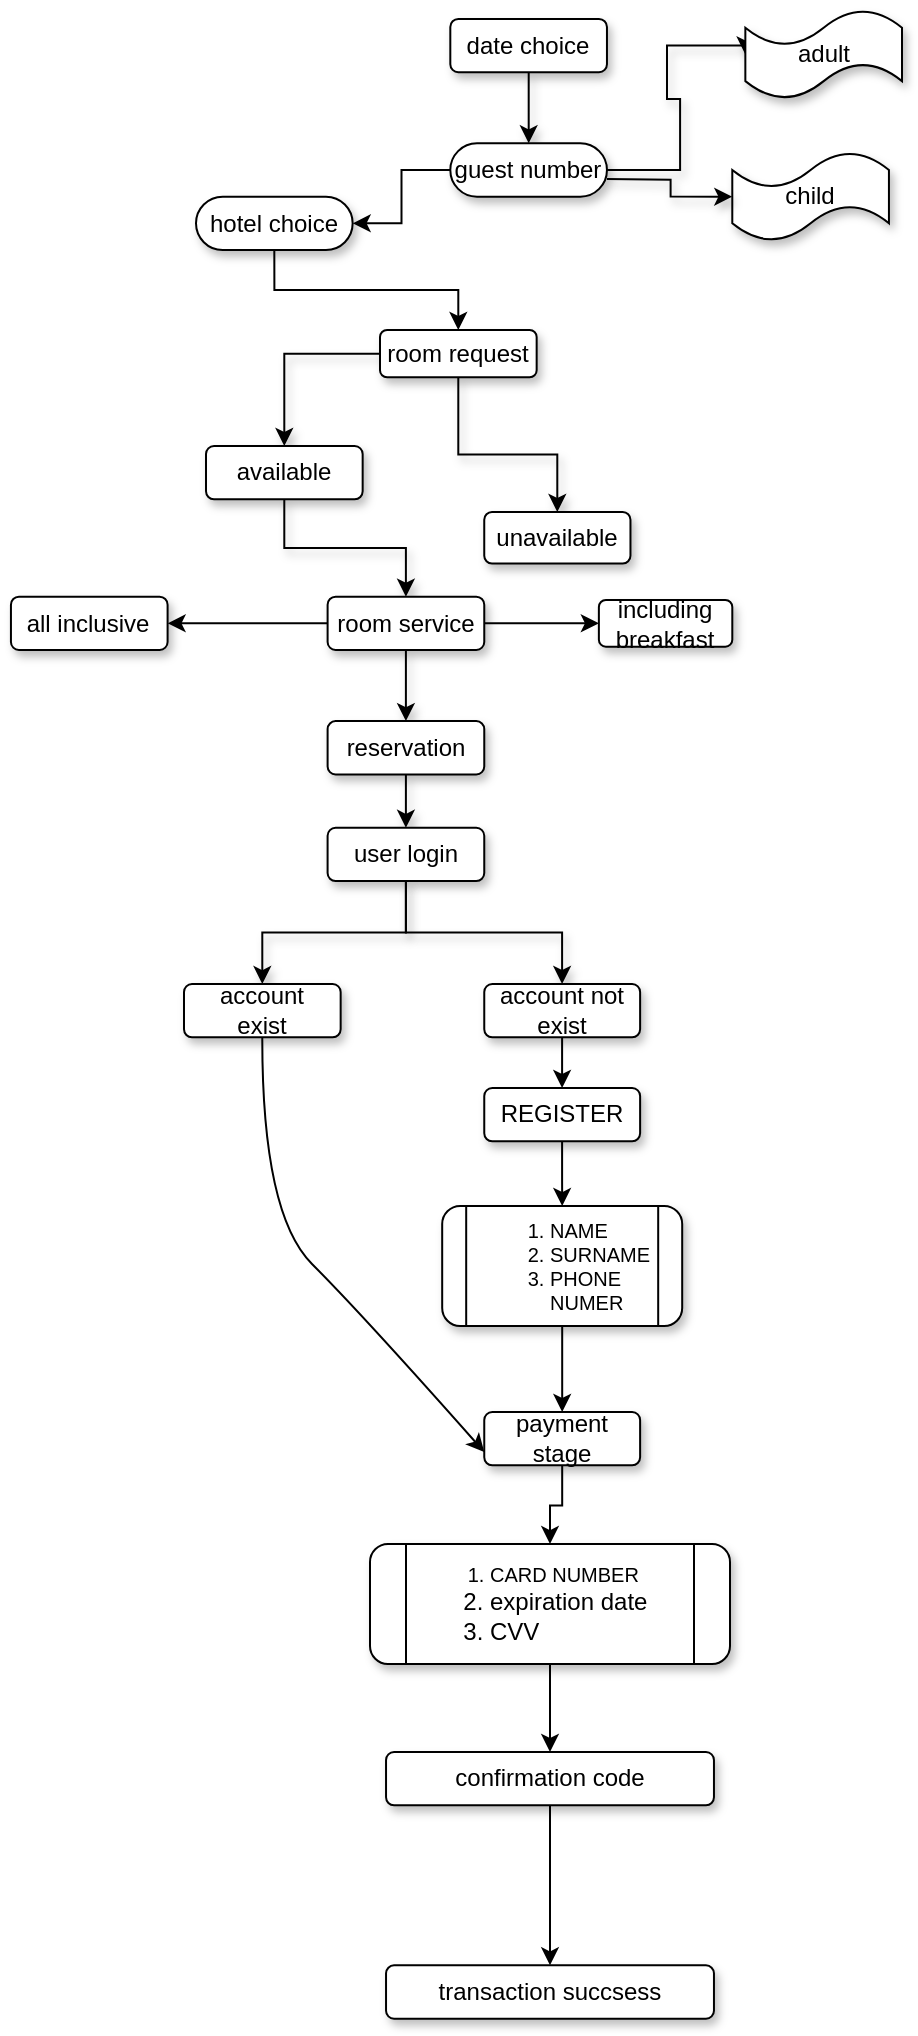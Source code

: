 <mxfile version="24.7.0" type="github" pages="4">
  <diagram name="onat" id="M1TizbwHI1AqUx8Kg7ru">
    <mxGraphModel dx="1050" dy="557" grid="0" gridSize="7" guides="1" tooltips="1" connect="1" arrows="1" fold="1" page="1" pageScale="1" pageWidth="827" pageHeight="1169" math="0" shadow="0">
      <root>
        <mxCell id="0" />
        <mxCell id="1" parent="0" />
        <mxCell id="zEhlUHkvAs-JVf47DlTr-3" value="" style="edgeStyle=orthogonalEdgeStyle;rounded=0;orthogonalLoop=1;jettySize=auto;html=1;shadow=1;fontSize=12;" parent="1" source="zEhlUHkvAs-JVf47DlTr-1" target="zEhlUHkvAs-JVf47DlTr-2" edge="1">
          <mxGeometry relative="1" as="geometry" />
        </mxCell>
        <mxCell id="zEhlUHkvAs-JVf47DlTr-1" value="date choice" style="rounded=1;whiteSpace=wrap;html=1;shadow=1;fontSize=12;" parent="1" vertex="1">
          <mxGeometry x="285.156" y="23.444" width="78.327" height="26.667" as="geometry" />
        </mxCell>
        <mxCell id="zEhlUHkvAs-JVf47DlTr-7" value="" style="edgeStyle=orthogonalEdgeStyle;rounded=0;orthogonalLoop=1;jettySize=auto;html=1;entryX=0;entryY=0.5;entryDx=0;entryDy=0;entryPerimeter=0;shadow=1;fontSize=12;" parent="1" source="zEhlUHkvAs-JVf47DlTr-2" target="zEhlUHkvAs-JVf47DlTr-6" edge="1">
          <mxGeometry relative="1" as="geometry">
            <mxPoint x="393.509" y="45.667" as="targetPoint" />
            <Array as="points">
              <mxPoint x="400.036" y="99" />
              <mxPoint x="400.036" y="63.444" />
              <mxPoint x="393.509" y="63.444" />
              <mxPoint x="393.509" y="36.778" />
            </Array>
          </mxGeometry>
        </mxCell>
        <mxCell id="cW_or6DVtP8-gy2E-2NM-5" value="" style="edgeStyle=orthogonalEdgeStyle;rounded=0;orthogonalLoop=1;jettySize=auto;html=1;" edge="1" parent="1" source="zEhlUHkvAs-JVf47DlTr-2" target="cW_or6DVtP8-gy2E-2NM-4">
          <mxGeometry relative="1" as="geometry" />
        </mxCell>
        <mxCell id="zEhlUHkvAs-JVf47DlTr-2" value="guest number" style="whiteSpace=wrap;html=1;rounded=1;shadow=1;fontSize=12;arcSize=50;" parent="1" vertex="1">
          <mxGeometry x="285.156" y="85.667" width="78.327" height="26.667" as="geometry" />
        </mxCell>
        <mxCell id="zEhlUHkvAs-JVf47DlTr-6" value="adult" style="shape=tape;whiteSpace=wrap;html=1;rounded=1;shadow=1;" parent="1" vertex="1">
          <mxGeometry x="432.673" y="19" width="78.327" height="44.444" as="geometry" />
        </mxCell>
        <mxCell id="zEhlUHkvAs-JVf47DlTr-8" value="child" style="shape=tape;whiteSpace=wrap;html=1;rounded=1;shadow=1;fontSize=12;" parent="1" vertex="1">
          <mxGeometry x="426.145" y="90.111" width="78.327" height="44.444" as="geometry" />
        </mxCell>
        <mxCell id="zEhlUHkvAs-JVf47DlTr-9" value="" style="edgeStyle=orthogonalEdgeStyle;rounded=0;orthogonalLoop=1;jettySize=auto;html=1;entryX=0;entryY=0.5;entryDx=0;entryDy=0;entryPerimeter=0;shadow=1;fontSize=12;" parent="1" target="zEhlUHkvAs-JVf47DlTr-8" edge="1">
          <mxGeometry relative="1" as="geometry">
            <mxPoint x="363.484" y="103.444" as="sourcePoint" />
            <mxPoint x="413.091" y="116.778" as="targetPoint" />
          </mxGeometry>
        </mxCell>
        <mxCell id="zEhlUHkvAs-JVf47DlTr-23" value="" style="edgeStyle=orthogonalEdgeStyle;rounded=0;orthogonalLoop=1;jettySize=auto;html=1;shadow=1;fontSize=12;" parent="1" source="zEhlUHkvAs-JVf47DlTr-20" target="zEhlUHkvAs-JVf47DlTr-22" edge="1">
          <mxGeometry relative="1" as="geometry" />
        </mxCell>
        <mxCell id="zEhlUHkvAs-JVf47DlTr-27" value="" style="edgeStyle=orthogonalEdgeStyle;rounded=0;orthogonalLoop=1;jettySize=auto;html=1;shadow=1;fontSize=12;" parent="1" source="zEhlUHkvAs-JVf47DlTr-22" target="zEhlUHkvAs-JVf47DlTr-26" edge="1">
          <mxGeometry relative="1" as="geometry" />
        </mxCell>
        <mxCell id="zEhlUHkvAs-JVf47DlTr-29" value="" style="edgeStyle=orthogonalEdgeStyle;rounded=0;orthogonalLoop=1;jettySize=auto;html=1;shadow=1;fontSize=12;" parent="1" source="zEhlUHkvAs-JVf47DlTr-22" target="zEhlUHkvAs-JVf47DlTr-28" edge="1">
          <mxGeometry relative="1" as="geometry" />
        </mxCell>
        <mxCell id="zEhlUHkvAs-JVf47DlTr-22" value="user login" style="whiteSpace=wrap;html=1;rounded=1;shadow=1;fontSize=12;" parent="1" vertex="1">
          <mxGeometry x="223.8" y="427.889" width="78.327" height="26.667" as="geometry" />
        </mxCell>
        <mxCell id="zEhlUHkvAs-JVf47DlTr-26" value="account&lt;div&gt;exist&lt;/div&gt;" style="whiteSpace=wrap;html=1;rounded=1;shadow=1;" parent="1" vertex="1">
          <mxGeometry x="152" y="506.003" width="78.327" height="26.667" as="geometry" />
        </mxCell>
        <mxCell id="zEhlUHkvAs-JVf47DlTr-37" value="" style="edgeStyle=orthogonalEdgeStyle;rounded=0;orthogonalLoop=1;jettySize=auto;html=1;" parent="1" source="zEhlUHkvAs-JVf47DlTr-28" target="zEhlUHkvAs-JVf47DlTr-36" edge="1">
          <mxGeometry relative="1" as="geometry" />
        </mxCell>
        <mxCell id="zEhlUHkvAs-JVf47DlTr-28" value="account not exist" style="whiteSpace=wrap;html=1;rounded=1;shadow=1;" parent="1" vertex="1">
          <mxGeometry x="302.13" y="506" width="77.93" height="26.67" as="geometry" />
        </mxCell>
        <mxCell id="zEhlUHkvAs-JVf47DlTr-39" value="" style="edgeStyle=orthogonalEdgeStyle;rounded=0;orthogonalLoop=1;jettySize=auto;html=1;" parent="1" source="zEhlUHkvAs-JVf47DlTr-36" target="zEhlUHkvAs-JVf47DlTr-38" edge="1">
          <mxGeometry relative="1" as="geometry" />
        </mxCell>
        <mxCell id="zEhlUHkvAs-JVf47DlTr-36" value="REGISTER" style="whiteSpace=wrap;html=1;rounded=1;shadow=1;" parent="1" vertex="1">
          <mxGeometry x="302.13" y="558" width="77.93" height="26.67" as="geometry" />
        </mxCell>
        <mxCell id="zEhlUHkvAs-JVf47DlTr-45" style="edgeStyle=orthogonalEdgeStyle;rounded=0;orthogonalLoop=1;jettySize=auto;html=1;exitX=0.5;exitY=1;exitDx=0;exitDy=0;entryX=0.5;entryY=0;entryDx=0;entryDy=0;" parent="1" source="zEhlUHkvAs-JVf47DlTr-38" target="zEhlUHkvAs-JVf47DlTr-44" edge="1">
          <mxGeometry relative="1" as="geometry" />
        </mxCell>
        <mxCell id="zEhlUHkvAs-JVf47DlTr-38" value="&lt;ol style=&quot;font-size: 10px;&quot;&gt;&lt;li&gt;NAME&amp;nbsp;&lt;/li&gt;&lt;li&gt;SURNAME&lt;/li&gt;&lt;li&gt;PHONE NUMER&lt;/li&gt;&lt;/ol&gt;" style="shape=process;whiteSpace=wrap;html=1;backgroundOutline=1;rounded=1;shadow=1;align=left;" parent="1" vertex="1">
          <mxGeometry x="281.095" y="617.005" width="120" height="60" as="geometry" />
        </mxCell>
        <mxCell id="zEhlUHkvAs-JVf47DlTr-50" style="edgeStyle=orthogonalEdgeStyle;rounded=0;orthogonalLoop=1;jettySize=auto;html=1;exitX=0.5;exitY=1;exitDx=0;exitDy=0;" parent="1" source="zEhlUHkvAs-JVf47DlTr-44" target="zEhlUHkvAs-JVf47DlTr-49" edge="1">
          <mxGeometry relative="1" as="geometry" />
        </mxCell>
        <mxCell id="zEhlUHkvAs-JVf47DlTr-44" value="payment stage" style="whiteSpace=wrap;html=1;rounded=1;shadow=1;" parent="1" vertex="1">
          <mxGeometry x="302.13" y="720" width="77.93" height="26.67" as="geometry" />
        </mxCell>
        <mxCell id="zEhlUHkvAs-JVf47DlTr-48" value="" style="curved=1;endArrow=classic;html=1;rounded=0;entryX=0;entryY=0.75;entryDx=0;entryDy=0;" parent="1" source="zEhlUHkvAs-JVf47DlTr-26" target="zEhlUHkvAs-JVf47DlTr-44" edge="1">
          <mxGeometry width="50" height="50" relative="1" as="geometry">
            <mxPoint x="241" y="621" as="sourcePoint" />
            <mxPoint x="191" y="671" as="targetPoint" />
            <Array as="points">
              <mxPoint x="191" y="621" />
              <mxPoint x="241" y="671" />
            </Array>
          </mxGeometry>
        </mxCell>
        <mxCell id="zEhlUHkvAs-JVf47DlTr-13" value="" style="edgeStyle=orthogonalEdgeStyle;rounded=0;orthogonalLoop=1;jettySize=auto;html=1;shadow=1;fontSize=12;" parent="1" source="zEhlUHkvAs-JVf47DlTr-10" target="zEhlUHkvAs-JVf47DlTr-12" edge="1">
          <mxGeometry relative="1" as="geometry" />
        </mxCell>
        <mxCell id="zEhlUHkvAs-JVf47DlTr-10" value="room request" style="whiteSpace=wrap;html=1;rounded=1;shadow=1;fontSize=12;direction=west;" parent="1" vertex="1">
          <mxGeometry x="250" y="179" width="78.33" height="23.67" as="geometry" />
        </mxCell>
        <mxCell id="zEhlUHkvAs-JVf47DlTr-19" value="" style="edgeStyle=orthogonalEdgeStyle;rounded=0;orthogonalLoop=1;jettySize=auto;html=1;shadow=1;fontSize=12;" parent="1" source="zEhlUHkvAs-JVf47DlTr-12" target="zEhlUHkvAs-JVf47DlTr-18" edge="1">
          <mxGeometry relative="1" as="geometry" />
        </mxCell>
        <mxCell id="zEhlUHkvAs-JVf47DlTr-12" value="available" style="whiteSpace=wrap;html=1;rounded=1;shadow=1;fontSize=12;direction=west;" parent="1" vertex="1">
          <mxGeometry x="163.0" y="237" width="78.327" height="26.667" as="geometry" />
        </mxCell>
        <mxCell id="zEhlUHkvAs-JVf47DlTr-16" value="" style="edgeStyle=orthogonalEdgeStyle;rounded=0;orthogonalLoop=1;jettySize=auto;html=1;shadow=1;fontSize=12;" parent="1" source="zEhlUHkvAs-JVf47DlTr-10" target="zEhlUHkvAs-JVf47DlTr-17" edge="1">
          <mxGeometry relative="1" as="geometry">
            <mxPoint x="337.375" y="232.332" as="sourcePoint" />
            <Array as="points">
              <mxPoint x="337.375" y="241.221" />
              <mxPoint x="386.982" y="241.221" />
            </Array>
          </mxGeometry>
        </mxCell>
        <mxCell id="zEhlUHkvAs-JVf47DlTr-17" value="unavailable" style="whiteSpace=wrap;html=1;rounded=1;shadow=1;fontSize=12;direction=west;" parent="1" vertex="1">
          <mxGeometry x="302.128" y="270" width="73.105" height="25.778" as="geometry" />
        </mxCell>
        <mxCell id="zEhlUHkvAs-JVf47DlTr-21" value="" style="edgeStyle=orthogonalEdgeStyle;rounded=0;orthogonalLoop=1;jettySize=auto;html=1;shadow=1;fontSize=12;" parent="1" source="zEhlUHkvAs-JVf47DlTr-18" target="zEhlUHkvAs-JVf47DlTr-20" edge="1">
          <mxGeometry relative="1" as="geometry" />
        </mxCell>
        <mxCell id="zEhlUHkvAs-JVf47DlTr-58" value="" style="edgeStyle=orthogonalEdgeStyle;rounded=0;orthogonalLoop=1;jettySize=auto;html=1;" parent="1" source="zEhlUHkvAs-JVf47DlTr-18" target="zEhlUHkvAs-JVf47DlTr-57" edge="1">
          <mxGeometry relative="1" as="geometry" />
        </mxCell>
        <mxCell id="zEhlUHkvAs-JVf47DlTr-60" value="" style="edgeStyle=orthogonalEdgeStyle;rounded=0;orthogonalLoop=1;jettySize=auto;html=1;" parent="1" source="zEhlUHkvAs-JVf47DlTr-18" target="zEhlUHkvAs-JVf47DlTr-59" edge="1">
          <mxGeometry relative="1" as="geometry" />
        </mxCell>
        <mxCell id="zEhlUHkvAs-JVf47DlTr-18" value="room service" style="whiteSpace=wrap;html=1;rounded=1;shadow=1;fontSize=12;direction=west;" parent="1" vertex="1">
          <mxGeometry x="223.8" y="312.332" width="78.327" height="26.667" as="geometry" />
        </mxCell>
        <mxCell id="zEhlUHkvAs-JVf47DlTr-20" value="reservation" style="whiteSpace=wrap;html=1;rounded=1;shadow=1;fontSize=12;direction=west;" parent="1" vertex="1">
          <mxGeometry x="223.8" y="374.554" width="78.327" height="26.667" as="geometry" />
        </mxCell>
        <mxCell id="zEhlUHkvAs-JVf47DlTr-54" style="edgeStyle=orthogonalEdgeStyle;rounded=0;orthogonalLoop=1;jettySize=auto;html=1;exitX=0.5;exitY=1;exitDx=0;exitDy=0;" parent="1" source="zEhlUHkvAs-JVf47DlTr-49" target="zEhlUHkvAs-JVf47DlTr-53" edge="1">
          <mxGeometry relative="1" as="geometry" />
        </mxCell>
        <mxCell id="zEhlUHkvAs-JVf47DlTr-49" value="&lt;ol style=&quot;&quot;&gt;&lt;li style=&quot;font-size: 10px;&quot;&gt;CARD NUMBER&lt;/li&gt;&lt;li style=&quot;&quot;&gt;&lt;font style=&quot;font-size: 12px;&quot;&gt;expiration date&lt;/font&gt;&lt;/li&gt;&lt;li style=&quot;&quot;&gt;&lt;font style=&quot;font-size: 12px;&quot;&gt;CVV&lt;/font&gt;&lt;/li&gt;&lt;/ol&gt;" style="shape=process;whiteSpace=wrap;html=1;backgroundOutline=1;rounded=1;shadow=1;align=left;" parent="1" vertex="1">
          <mxGeometry x="245" y="786.01" width="180" height="60" as="geometry" />
        </mxCell>
        <mxCell id="zEhlUHkvAs-JVf47DlTr-56" value="" style="edgeStyle=orthogonalEdgeStyle;rounded=0;orthogonalLoop=1;jettySize=auto;html=1;" parent="1" source="zEhlUHkvAs-JVf47DlTr-53" target="zEhlUHkvAs-JVf47DlTr-55" edge="1">
          <mxGeometry relative="1" as="geometry" />
        </mxCell>
        <mxCell id="zEhlUHkvAs-JVf47DlTr-53" value="confirmation code" style="whiteSpace=wrap;html=1;rounded=1;shadow=1;" parent="1" vertex="1">
          <mxGeometry x="253.02" y="890" width="163.96" height="26.67" as="geometry" />
        </mxCell>
        <mxCell id="zEhlUHkvAs-JVf47DlTr-55" value="transaction succsess" style="whiteSpace=wrap;html=1;rounded=1;shadow=1;" parent="1" vertex="1">
          <mxGeometry x="253.02" y="996.67" width="163.96" height="26.67" as="geometry" />
        </mxCell>
        <mxCell id="zEhlUHkvAs-JVf47DlTr-57" value="including breakfast" style="whiteSpace=wrap;html=1;rounded=1;shadow=1;" parent="1" vertex="1">
          <mxGeometry x="359.44" y="314" width="66.71" height="23.33" as="geometry" />
        </mxCell>
        <mxCell id="zEhlUHkvAs-JVf47DlTr-59" value="all inclusive" style="whiteSpace=wrap;html=1;rounded=1;shadow=1;fontSize=12;direction=west;" parent="1" vertex="1">
          <mxGeometry x="65.473" y="312.332" width="78.327" height="26.667" as="geometry" />
        </mxCell>
        <mxCell id="cW_or6DVtP8-gy2E-2NM-8" style="edgeStyle=orthogonalEdgeStyle;rounded=0;orthogonalLoop=1;jettySize=auto;html=1;exitX=0.5;exitY=1;exitDx=0;exitDy=0;" edge="1" parent="1" source="cW_or6DVtP8-gy2E-2NM-4" target="zEhlUHkvAs-JVf47DlTr-10">
          <mxGeometry relative="1" as="geometry" />
        </mxCell>
        <mxCell id="cW_or6DVtP8-gy2E-2NM-4" value="hotel choice" style="whiteSpace=wrap;html=1;rounded=1;shadow=1;fontSize=12;arcSize=50;" vertex="1" parent="1">
          <mxGeometry x="157.999" y="112.337" width="78.327" height="26.667" as="geometry" />
        </mxCell>
      </root>
    </mxGraphModel>
  </diagram>
  <diagram id="PZq5CMHu0KsnGuBYeXbq" name="Tables">
    <mxGraphModel dx="1434" dy="772" grid="1" gridSize="10" guides="1" tooltips="1" connect="1" arrows="1" fold="1" page="1" pageScale="1" pageWidth="827" pageHeight="1169" math="0" shadow="0">
      <root>
        <mxCell id="0" />
        <mxCell id="1" parent="0" />
        <mxCell id="7o3mjtuUFQ3g64Hq9pl3-1" value="" style="rounded=0;whiteSpace=wrap;html=1;" parent="1" vertex="1">
          <mxGeometry width="350" height="380" as="geometry" />
        </mxCell>
        <mxCell id="7o3mjtuUFQ3g64Hq9pl3-2" value="Rooms(&lt;div&gt;RoomID INT PRIMARY KEY&amp;nbsp;&lt;/div&gt;&lt;div&gt;Type INT&amp;nbsp;&lt;/div&gt;&lt;div&gt;Price DECIMAL&amp;nbsp;&lt;/div&gt;&lt;div&gt;IsAvailable Bool&amp;nbsp;&lt;/div&gt;&lt;div&gt;HotelID INT FOREGIN KEY&amp;nbsp;&lt;/div&gt;&lt;div&gt;)&lt;/div&gt;" style="text;html=1;align=left;verticalAlign=middle;whiteSpace=wrap;rounded=0;" parent="1" vertex="1">
          <mxGeometry x="10" y="10" width="170" height="90" as="geometry" />
        </mxCell>
        <mxCell id="7o3mjtuUFQ3g64Hq9pl3-3" value="Customers (&lt;div&gt;CustomerID INT PRIMARY KEY&amp;nbsp;&lt;/div&gt;&lt;div&gt;FirstName VARCHAR40&lt;/div&gt;&lt;div&gt;LastName VARCHAR40&lt;/div&gt;&lt;div&gt;PhoneNumber VARCHAR10&lt;/div&gt;&lt;div&gt;Password VARCHAR20&lt;/div&gt;&lt;div&gt;)&lt;/div&gt;" style="text;html=1;align=left;verticalAlign=middle;whiteSpace=wrap;rounded=0;" parent="1" vertex="1">
          <mxGeometry x="10" y="110" width="350" height="100" as="geometry" />
        </mxCell>
        <mxCell id="7o3mjtuUFQ3g64Hq9pl3-4" value="Reservations(&lt;div&gt;ReservationID INT PRIMARY KEY&lt;/div&gt;&lt;div&gt;RoomID ınt FOREGIN KEY&amp;nbsp;&lt;/div&gt;&lt;div&gt;CustomerID INT FOREGIN KEY&amp;nbsp;&lt;/div&gt;&lt;div&gt;CheckInDate DATE&amp;nbsp;&lt;/div&gt;&lt;div&gt;CheckOutDate DATE&amp;nbsp;&lt;/div&gt;&lt;div&gt;&lt;span style=&quot;background-color: initial;&quot;&gt;TotalPrice DECIMAL&amp;nbsp;&lt;/span&gt;&lt;/div&gt;&lt;div&gt;&lt;span style=&quot;background-color: initial;&quot;&gt;)&lt;/span&gt;&lt;/div&gt;" style="text;html=1;align=left;verticalAlign=middle;whiteSpace=wrap;rounded=0;" parent="1" vertex="1">
          <mxGeometry x="10" y="220" width="350" height="90" as="geometry" />
        </mxCell>
        <mxCell id="7o3mjtuUFQ3g64Hq9pl3-6" value="Hotels(&lt;div&gt;HotelID INT PRIMARY KEY&lt;/div&gt;&lt;div&gt;HotelName VARCHAR50&lt;/div&gt;&lt;div&gt;City VARCHAR50&lt;/div&gt;&lt;div&gt;)&lt;/div&gt;" style="text;html=1;align=left;verticalAlign=middle;whiteSpace=wrap;rounded=0;" parent="1" vertex="1">
          <mxGeometry x="10" y="320" width="205" height="50" as="geometry" />
        </mxCell>
      </root>
    </mxGraphModel>
  </diagram>
  <diagram id="cuHOKjhq61f6KIlsGOor" name="error codes">
    <mxGraphModel dx="912" dy="593" grid="1" gridSize="10" guides="1" tooltips="1" connect="1" arrows="1" fold="1" page="1" pageScale="1" pageWidth="827" pageHeight="1169" math="0" shadow="0">
      <root>
        <mxCell id="0" />
        <mxCell id="1" parent="0" />
        <mxCell id="YUOgM8rhIOsyg5uEgMw3-2" value="ERROR CODE&lt;div&gt;&lt;br&gt;&lt;/div&gt;" style="shape=table;startSize=30;container=1;collapsible=1;childLayout=tableLayout;fixedRows=1;rowLines=0;fontStyle=1;align=center;resizeLast=1;html=1;whiteSpace=wrap;" parent="1" vertex="1">
          <mxGeometry x="10" y="20" width="410" height="360" as="geometry" />
        </mxCell>
        <mxCell id="YUOgM8rhIOsyg5uEgMw3-3" value="" style="shape=tableRow;horizontal=0;startSize=0;swimlaneHead=0;swimlaneBody=0;fillColor=none;collapsible=0;dropTarget=0;points=[[0,0.5],[1,0.5]];portConstraint=eastwest;top=0;left=0;right=0;bottom=0;html=1;" parent="YUOgM8rhIOsyg5uEgMw3-2" vertex="1">
          <mxGeometry y="30" width="410" height="60" as="geometry" />
        </mxCell>
        <mxCell id="YUOgM8rhIOsyg5uEgMw3-4" value="Çıkış Tarihi &amp;gt; Giriş Tarihi&amp;nbsp;" style="shape=partialRectangle;connectable=0;fillColor=none;top=0;left=0;bottom=0;right=0;fontStyle=1;overflow=hidden;html=1;whiteSpace=wrap;" parent="YUOgM8rhIOsyg5uEgMw3-3" vertex="1">
          <mxGeometry width="80" height="60" as="geometry">
            <mxRectangle width="80" height="60" as="alternateBounds" />
          </mxGeometry>
        </mxCell>
        <mxCell id="YUOgM8rhIOsyg5uEgMw3-5" value="001" style="shape=partialRectangle;connectable=0;fillColor=none;top=0;left=0;bottom=0;right=0;align=left;spacingLeft=6;fontStyle=5;overflow=hidden;html=1;whiteSpace=wrap;" parent="YUOgM8rhIOsyg5uEgMw3-3" vertex="1">
          <mxGeometry x="80" width="330" height="60" as="geometry">
            <mxRectangle width="330" height="60" as="alternateBounds" />
          </mxGeometry>
        </mxCell>
        <mxCell id="YUOgM8rhIOsyg5uEgMw3-6" value="" style="shape=tableRow;horizontal=0;startSize=0;swimlaneHead=0;swimlaneBody=0;fillColor=none;collapsible=0;dropTarget=0;points=[[0,0.5],[1,0.5]];portConstraint=eastwest;top=0;left=0;right=0;bottom=1;html=1;" parent="YUOgM8rhIOsyg5uEgMw3-2" vertex="1">
          <mxGeometry y="90" width="410" height="20" as="geometry" />
        </mxCell>
        <mxCell id="YUOgM8rhIOsyg5uEgMw3-7" value="" style="shape=partialRectangle;connectable=0;fillColor=none;top=0;left=0;bottom=0;right=0;fontStyle=1;overflow=hidden;html=1;whiteSpace=wrap;" parent="YUOgM8rhIOsyg5uEgMw3-6" vertex="1">
          <mxGeometry width="80" height="20" as="geometry">
            <mxRectangle width="80" height="20" as="alternateBounds" />
          </mxGeometry>
        </mxCell>
        <mxCell id="YUOgM8rhIOsyg5uEgMw3-8" value="" style="shape=partialRectangle;connectable=0;fillColor=none;top=0;left=0;bottom=0;right=0;align=left;spacingLeft=6;fontStyle=5;overflow=hidden;html=1;whiteSpace=wrap;" parent="YUOgM8rhIOsyg5uEgMw3-6" vertex="1">
          <mxGeometry x="80" width="330" height="20" as="geometry">
            <mxRectangle width="330" height="20" as="alternateBounds" />
          </mxGeometry>
        </mxCell>
        <mxCell id="YUOgM8rhIOsyg5uEgMw3-9" value="" style="shape=tableRow;horizontal=0;startSize=0;swimlaneHead=0;swimlaneBody=0;fillColor=none;collapsible=0;dropTarget=0;points=[[0,0.5],[1,0.5]];portConstraint=eastwest;top=0;left=0;right=0;bottom=0;html=1;" parent="YUOgM8rhIOsyg5uEgMw3-2" vertex="1">
          <mxGeometry y="110" width="410" height="140" as="geometry" />
        </mxCell>
        <mxCell id="YUOgM8rhIOsyg5uEgMw3-10" value="Giriş Tarih =&amp;gt; Bugün Tarih&amp;nbsp;&lt;div&gt;&lt;br&gt;&lt;/div&gt;" style="shape=partialRectangle;connectable=0;fillColor=none;top=0;left=0;bottom=0;right=0;editable=1;overflow=hidden;html=1;whiteSpace=wrap;" parent="YUOgM8rhIOsyg5uEgMw3-9" vertex="1">
          <mxGeometry width="80" height="140" as="geometry">
            <mxRectangle width="80" height="140" as="alternateBounds" />
          </mxGeometry>
        </mxCell>
        <mxCell id="YUOgM8rhIOsyg5uEgMw3-11" value="002" style="shape=partialRectangle;connectable=0;fillColor=none;top=0;left=0;bottom=0;right=0;align=left;spacingLeft=6;overflow=hidden;html=1;whiteSpace=wrap;" parent="YUOgM8rhIOsyg5uEgMw3-9" vertex="1">
          <mxGeometry x="80" width="330" height="140" as="geometry">
            <mxRectangle width="330" height="140" as="alternateBounds" />
          </mxGeometry>
        </mxCell>
        <mxCell id="YUOgM8rhIOsyg5uEgMw3-12" value="" style="shape=tableRow;horizontal=0;startSize=0;swimlaneHead=0;swimlaneBody=0;fillColor=none;collapsible=0;dropTarget=0;points=[[0,0.5],[1,0.5]];portConstraint=eastwest;top=0;left=0;right=0;bottom=0;html=1;" parent="YUOgM8rhIOsyg5uEgMw3-2" vertex="1">
          <mxGeometry y="250" width="410" height="110" as="geometry" />
        </mxCell>
        <mxCell id="YUOgM8rhIOsyg5uEgMw3-13" value="Yetişkin Seçilmeden Çocuk Seçilemez&amp;nbsp;" style="shape=partialRectangle;connectable=0;fillColor=none;top=0;left=0;bottom=0;right=0;editable=1;overflow=hidden;html=1;whiteSpace=wrap;" parent="YUOgM8rhIOsyg5uEgMw3-12" vertex="1">
          <mxGeometry width="80" height="110" as="geometry">
            <mxRectangle width="80" height="110" as="alternateBounds" />
          </mxGeometry>
        </mxCell>
        <mxCell id="YUOgM8rhIOsyg5uEgMw3-14" value="003" style="shape=partialRectangle;connectable=0;fillColor=none;top=0;left=0;bottom=0;right=0;align=left;spacingLeft=6;overflow=hidden;html=1;whiteSpace=wrap;" parent="YUOgM8rhIOsyg5uEgMw3-12" vertex="1">
          <mxGeometry x="80" width="330" height="110" as="geometry">
            <mxRectangle width="330" height="110" as="alternateBounds" />
          </mxGeometry>
        </mxCell>
        <mxCell id="YUOgM8rhIOsyg5uEgMw3-16" value="" style="endArrow=none;html=1;rounded=0;exitX=-0.005;exitY=-0.014;exitDx=0;exitDy=0;exitPerimeter=0;entryX=1.002;entryY=-0.005;entryDx=0;entryDy=0;entryPerimeter=0;" parent="YUOgM8rhIOsyg5uEgMw3-2" source="YUOgM8rhIOsyg5uEgMw3-12" target="YUOgM8rhIOsyg5uEgMw3-12" edge="1">
          <mxGeometry relative="1" as="geometry">
            <mxPoint x="320" y="270" as="sourcePoint" />
            <mxPoint x="400" y="250" as="targetPoint" />
          </mxGeometry>
        </mxCell>
        <mxCell id="YUOgM8rhIOsyg5uEgMw3-17" value="1" style="resizable=0;html=1;whiteSpace=wrap;align=right;verticalAlign=bottom;" parent="YUOgM8rhIOsyg5uEgMw3-16" connectable="0" vertex="1">
          <mxGeometry x="1" relative="1" as="geometry" />
        </mxCell>
        <mxCell id="YUOgM8rhIOsyg5uEgMw3-35" style="edgeStyle=orthogonalEdgeStyle;rounded=0;orthogonalLoop=1;jettySize=auto;html=1;exitX=0.5;exitY=1;exitDx=0;exitDy=0;" parent="1" edge="1">
          <mxGeometry relative="1" as="geometry">
            <mxPoint x="675" y="310" as="sourcePoint" />
            <mxPoint x="675" y="310" as="targetPoint" />
          </mxGeometry>
        </mxCell>
        <mxCell id="YUOgM8rhIOsyg5uEgMw3-36" value="" style="shape=table;startSize=0;container=1;collapsible=1;childLayout=tableLayout;fixedRows=1;rowLines=0;fontStyle=1;align=center;resizeLast=1;html=1;whiteSpace=wrap;" parent="1" vertex="1">
          <mxGeometry x="10" y="380" width="410" height="280" as="geometry" />
        </mxCell>
        <mxCell id="YUOgM8rhIOsyg5uEgMw3-37" value="" style="shape=tableRow;horizontal=0;startSize=0;swimlaneHead=0;swimlaneBody=0;fillColor=none;collapsible=0;dropTarget=0;points=[[0,0.5],[1,0.5]];portConstraint=eastwest;top=0;left=0;right=0;bottom=0;html=1;" parent="YUOgM8rhIOsyg5uEgMw3-36" vertex="1">
          <mxGeometry width="410" height="80" as="geometry" />
        </mxCell>
        <mxCell id="YUOgM8rhIOsyg5uEgMw3-38" value="&lt;span style=&quot;font-weight: normal;&quot;&gt;Kullanıcı Bilgileri Hatalı&amp;nbsp;&lt;/span&gt;" style="shape=partialRectangle;connectable=0;fillColor=none;top=0;left=0;bottom=0;right=0;fontStyle=1;overflow=hidden;html=1;whiteSpace=wrap;" parent="YUOgM8rhIOsyg5uEgMw3-37" vertex="1">
          <mxGeometry width="80" height="80" as="geometry">
            <mxRectangle width="80" height="80" as="alternateBounds" />
          </mxGeometry>
        </mxCell>
        <mxCell id="YUOgM8rhIOsyg5uEgMw3-39" value="&lt;span style=&quot;font-weight: 400;&quot;&gt;004&lt;/span&gt;" style="shape=partialRectangle;connectable=0;fillColor=none;top=0;left=0;bottom=0;right=0;align=left;spacingLeft=6;fontStyle=5;overflow=hidden;html=1;whiteSpace=wrap;" parent="YUOgM8rhIOsyg5uEgMw3-37" vertex="1">
          <mxGeometry x="80" width="330" height="80" as="geometry">
            <mxRectangle width="330" height="80" as="alternateBounds" />
          </mxGeometry>
        </mxCell>
        <mxCell id="YUOgM8rhIOsyg5uEgMw3-40" value="" style="shape=tableRow;horizontal=0;startSize=0;swimlaneHead=0;swimlaneBody=0;fillColor=none;collapsible=0;dropTarget=0;points=[[0,0.5],[1,0.5]];portConstraint=eastwest;top=0;left=0;right=0;bottom=1;html=1;" parent="YUOgM8rhIOsyg5uEgMw3-36" vertex="1">
          <mxGeometry y="80" width="410" height="40" as="geometry" />
        </mxCell>
        <mxCell id="YUOgM8rhIOsyg5uEgMw3-41" value="" style="shape=partialRectangle;connectable=0;fillColor=none;top=0;left=0;bottom=0;right=0;fontStyle=1;overflow=hidden;html=1;whiteSpace=wrap;" parent="YUOgM8rhIOsyg5uEgMw3-40" vertex="1">
          <mxGeometry width="80" height="40" as="geometry">
            <mxRectangle width="80" height="40" as="alternateBounds" />
          </mxGeometry>
        </mxCell>
        <mxCell id="YUOgM8rhIOsyg5uEgMw3-42" value="" style="shape=partialRectangle;connectable=0;fillColor=none;top=0;left=0;bottom=0;right=0;align=left;spacingLeft=6;fontStyle=5;overflow=hidden;html=1;whiteSpace=wrap;" parent="YUOgM8rhIOsyg5uEgMw3-40" vertex="1">
          <mxGeometry x="80" width="330" height="40" as="geometry">
            <mxRectangle width="330" height="40" as="alternateBounds" />
          </mxGeometry>
        </mxCell>
        <mxCell id="YUOgM8rhIOsyg5uEgMw3-43" value="" style="shape=tableRow;horizontal=0;startSize=0;swimlaneHead=0;swimlaneBody=0;fillColor=none;collapsible=0;dropTarget=0;points=[[0,0.5],[1,0.5]];portConstraint=eastwest;top=0;left=0;right=0;bottom=0;html=1;" parent="YUOgM8rhIOsyg5uEgMw3-36" vertex="1">
          <mxGeometry y="120" width="410" height="80" as="geometry" />
        </mxCell>
        <mxCell id="YUOgM8rhIOsyg5uEgMw3-44" value="Telefon Numarası 10 hane" style="shape=partialRectangle;connectable=0;fillColor=none;top=0;left=0;bottom=0;right=0;editable=1;overflow=hidden;html=1;whiteSpace=wrap;" parent="YUOgM8rhIOsyg5uEgMw3-43" vertex="1">
          <mxGeometry width="80" height="80" as="geometry">
            <mxRectangle width="80" height="80" as="alternateBounds" />
          </mxGeometry>
        </mxCell>
        <mxCell id="YUOgM8rhIOsyg5uEgMw3-45" value="005" style="shape=partialRectangle;connectable=0;fillColor=none;top=0;left=0;bottom=0;right=0;align=left;spacingLeft=6;overflow=hidden;html=1;whiteSpace=wrap;" parent="YUOgM8rhIOsyg5uEgMw3-43" vertex="1">
          <mxGeometry x="80" width="330" height="80" as="geometry">
            <mxRectangle width="330" height="80" as="alternateBounds" />
          </mxGeometry>
        </mxCell>
        <mxCell id="YUOgM8rhIOsyg5uEgMw3-46" value="" style="shape=tableRow;horizontal=0;startSize=0;swimlaneHead=0;swimlaneBody=0;fillColor=none;collapsible=0;dropTarget=0;points=[[0,0.5],[1,0.5]];portConstraint=eastwest;top=0;left=0;right=0;bottom=0;html=1;" parent="YUOgM8rhIOsyg5uEgMw3-36" vertex="1">
          <mxGeometry y="200" width="410" height="80" as="geometry" />
        </mxCell>
        <mxCell id="YUOgM8rhIOsyg5uEgMw3-47" value="Kart Numarası 16 hane" style="shape=partialRectangle;connectable=0;fillColor=none;top=0;left=0;bottom=0;right=0;editable=1;overflow=hidden;html=1;whiteSpace=wrap;" parent="YUOgM8rhIOsyg5uEgMw3-46" vertex="1">
          <mxGeometry width="80" height="80" as="geometry">
            <mxRectangle width="80" height="80" as="alternateBounds" />
          </mxGeometry>
        </mxCell>
        <mxCell id="YUOgM8rhIOsyg5uEgMw3-48" value="006" style="shape=partialRectangle;connectable=0;fillColor=none;top=0;left=0;bottom=0;right=0;align=left;spacingLeft=6;overflow=hidden;html=1;whiteSpace=wrap;" parent="YUOgM8rhIOsyg5uEgMw3-46" vertex="1">
          <mxGeometry x="80" width="330" height="80" as="geometry">
            <mxRectangle width="330" height="80" as="alternateBounds" />
          </mxGeometry>
        </mxCell>
        <mxCell id="YUOgM8rhIOsyg5uEgMw3-51" value="" style="endArrow=none;html=1;rounded=0;exitX=0.995;exitY=0.069;exitDx=0;exitDy=0;exitPerimeter=0;" parent="1" source="YUOgM8rhIOsyg5uEgMw3-46" edge="1">
          <mxGeometry relative="1" as="geometry">
            <mxPoint x="280" y="585" as="sourcePoint" />
            <mxPoint x="10" y="585" as="targetPoint" />
          </mxGeometry>
        </mxCell>
        <mxCell id="YUOgM8rhIOsyg5uEgMw3-52" value="1" style="resizable=0;html=1;whiteSpace=wrap;align=right;verticalAlign=bottom;" parent="YUOgM8rhIOsyg5uEgMw3-51" connectable="0" vertex="1">
          <mxGeometry x="1" relative="1" as="geometry" />
        </mxCell>
        <mxCell id="YUOgM8rhIOsyg5uEgMw3-66" value="" style="shape=table;startSize=0;container=1;collapsible=1;childLayout=tableLayout;fixedRows=1;rowLines=0;fontStyle=1;align=center;resizeLast=1;html=1;whiteSpace=wrap;" parent="1" vertex="1">
          <mxGeometry x="10" y="650" width="410" height="220" as="geometry" />
        </mxCell>
        <mxCell id="YUOgM8rhIOsyg5uEgMw3-67" value="" style="shape=tableRow;horizontal=0;startSize=0;swimlaneHead=0;swimlaneBody=0;fillColor=none;collapsible=0;dropTarget=0;points=[[0,0.5],[1,0.5]];portConstraint=eastwest;top=0;left=0;right=0;bottom=0;html=1;" parent="YUOgM8rhIOsyg5uEgMw3-66" vertex="1">
          <mxGeometry width="410" height="60" as="geometry" />
        </mxCell>
        <mxCell id="YUOgM8rhIOsyg5uEgMw3-68" value="CVV 3 hane" style="shape=partialRectangle;connectable=0;fillColor=none;top=0;left=0;bottom=0;right=0;fontStyle=1;overflow=hidden;html=1;whiteSpace=wrap;" parent="YUOgM8rhIOsyg5uEgMw3-67" vertex="1">
          <mxGeometry width="80" height="60" as="geometry">
            <mxRectangle width="80" height="60" as="alternateBounds" />
          </mxGeometry>
        </mxCell>
        <mxCell id="YUOgM8rhIOsyg5uEgMw3-69" value="&lt;span style=&quot;font-weight: normal;&quot;&gt;007&lt;span style=&quot;white-space: pre;&quot;&gt;&#x9;&lt;/span&gt;&lt;/span&gt;" style="shape=partialRectangle;connectable=0;fillColor=none;top=0;left=0;bottom=0;right=0;align=left;spacingLeft=6;fontStyle=5;overflow=hidden;html=1;whiteSpace=wrap;" parent="YUOgM8rhIOsyg5uEgMw3-67" vertex="1">
          <mxGeometry x="80" width="330" height="60" as="geometry">
            <mxRectangle width="330" height="60" as="alternateBounds" />
          </mxGeometry>
        </mxCell>
        <mxCell id="YUOgM8rhIOsyg5uEgMw3-70" value="" style="shape=tableRow;horizontal=0;startSize=0;swimlaneHead=0;swimlaneBody=0;fillColor=none;collapsible=0;dropTarget=0;points=[[0,0.5],[1,0.5]];portConstraint=eastwest;top=0;left=0;right=0;bottom=1;html=1;" parent="YUOgM8rhIOsyg5uEgMw3-66" vertex="1">
          <mxGeometry y="60" width="410" height="30" as="geometry" />
        </mxCell>
        <mxCell id="YUOgM8rhIOsyg5uEgMw3-71" value="" style="shape=partialRectangle;connectable=0;fillColor=none;top=0;left=0;bottom=0;right=0;fontStyle=1;overflow=hidden;html=1;whiteSpace=wrap;" parent="YUOgM8rhIOsyg5uEgMw3-70" vertex="1">
          <mxGeometry width="80" height="30" as="geometry">
            <mxRectangle width="80" height="30" as="alternateBounds" />
          </mxGeometry>
        </mxCell>
        <mxCell id="YUOgM8rhIOsyg5uEgMw3-72" value="" style="shape=partialRectangle;connectable=0;fillColor=none;top=0;left=0;bottom=0;right=0;align=left;spacingLeft=6;fontStyle=5;overflow=hidden;html=1;whiteSpace=wrap;" parent="YUOgM8rhIOsyg5uEgMw3-70" vertex="1">
          <mxGeometry x="80" width="330" height="30" as="geometry">
            <mxRectangle width="330" height="30" as="alternateBounds" />
          </mxGeometry>
        </mxCell>
        <mxCell id="YUOgM8rhIOsyg5uEgMw3-73" value="" style="shape=tableRow;horizontal=0;startSize=0;swimlaneHead=0;swimlaneBody=0;fillColor=none;collapsible=0;dropTarget=0;points=[[0,0.5],[1,0.5]];portConstraint=eastwest;top=0;left=0;right=0;bottom=0;html=1;" parent="YUOgM8rhIOsyg5uEgMw3-66" vertex="1">
          <mxGeometry y="90" width="410" height="100" as="geometry" />
        </mxCell>
        <mxCell id="YUOgM8rhIOsyg5uEgMw3-74" value="Aynı telefon numarası ile birden fazla hesap oluşturulamaz" style="shape=partialRectangle;connectable=0;fillColor=none;top=0;left=0;bottom=0;right=0;editable=1;overflow=hidden;html=1;whiteSpace=wrap;" parent="YUOgM8rhIOsyg5uEgMw3-73" vertex="1">
          <mxGeometry width="80" height="100" as="geometry">
            <mxRectangle width="80" height="100" as="alternateBounds" />
          </mxGeometry>
        </mxCell>
        <mxCell id="YUOgM8rhIOsyg5uEgMw3-75" value="008" style="shape=partialRectangle;connectable=0;fillColor=none;top=0;left=0;bottom=0;right=0;align=left;spacingLeft=6;overflow=hidden;html=1;whiteSpace=wrap;" parent="YUOgM8rhIOsyg5uEgMw3-73" vertex="1">
          <mxGeometry x="80" width="330" height="100" as="geometry">
            <mxRectangle width="330" height="100" as="alternateBounds" />
          </mxGeometry>
        </mxCell>
        <mxCell id="YUOgM8rhIOsyg5uEgMw3-76" value="" style="shape=tableRow;horizontal=0;startSize=0;swimlaneHead=0;swimlaneBody=0;fillColor=none;collapsible=0;dropTarget=0;points=[[0,0.5],[1,0.5]];portConstraint=eastwest;top=0;left=0;right=0;bottom=0;html=1;" parent="YUOgM8rhIOsyg5uEgMw3-66" vertex="1">
          <mxGeometry y="190" width="410" height="30" as="geometry" />
        </mxCell>
        <mxCell id="YUOgM8rhIOsyg5uEgMw3-77" value="" style="shape=partialRectangle;connectable=0;fillColor=none;top=0;left=0;bottom=0;right=0;editable=1;overflow=hidden;html=1;whiteSpace=wrap;" parent="YUOgM8rhIOsyg5uEgMw3-76" vertex="1">
          <mxGeometry width="80" height="30" as="geometry">
            <mxRectangle width="80" height="30" as="alternateBounds" />
          </mxGeometry>
        </mxCell>
        <mxCell id="YUOgM8rhIOsyg5uEgMw3-78" value="" style="shape=partialRectangle;connectable=0;fillColor=none;top=0;left=0;bottom=0;right=0;align=left;spacingLeft=6;overflow=hidden;html=1;whiteSpace=wrap;" parent="YUOgM8rhIOsyg5uEgMw3-76" vertex="1">
          <mxGeometry x="80" width="330" height="30" as="geometry">
            <mxRectangle width="330" height="30" as="alternateBounds" />
          </mxGeometry>
        </mxCell>
      </root>
    </mxGraphModel>
  </diagram>
  <diagram id="OcDCUqbB7aCAF-l1utMa" name="Adjust of Tables">
    <mxGraphModel dx="1319" dy="653" grid="1" gridSize="10" guides="1" tooltips="1" connect="1" arrows="1" fold="1" page="1" pageScale="1" pageWidth="850" pageHeight="1100" math="0" shadow="0">
      <root>
        <mxCell id="0" />
        <mxCell id="1" parent="0" />
        <mxCell id="0o_SYYz5hkE-AfQn-xej-9" value="" style="group" vertex="1" connectable="0" parent="1">
          <mxGeometry x="570" y="290" width="280" height="180" as="geometry" />
        </mxCell>
        <mxCell id="0o_SYYz5hkE-AfQn-xej-1" value="&lt;li&gt;&lt;font size=&quot;3&quot; face=&quot;monospace&quot;&gt;hotel_id INT PRIMARY KEY,&lt;/font&gt;&lt;/li&gt;&lt;li&gt;&lt;font size=&quot;3&quot; face=&quot;monospace&quot;&gt;name VARCHAR(20)&lt;/font&gt;&lt;/li&gt;&lt;li&gt;&lt;font size=&quot;3&quot; face=&quot;monospace&quot;&gt;description Text&lt;/font&gt;&lt;/li&gt;&lt;li&gt;&lt;font size=&quot;3&quot; face=&quot;monospace&quot;&gt;address VARCHAR(20)&lt;/font&gt;&lt;/li&gt;&lt;li&gt;&lt;font size=&quot;3&quot; face=&quot;monospace&quot;&gt;city VARCHAR(10)&lt;/font&gt;&lt;/li&gt;&lt;li&gt;&lt;font size=&quot;3&quot; face=&quot;monospace&quot;&gt;country VARCHAR(20)&lt;/font&gt;&lt;/li&gt;&lt;li&gt;&lt;font size=&quot;3&quot; face=&quot;monospace&quot;&gt;phone VARCHAR(20)&lt;/font&gt;&lt;/li&gt;&lt;li&gt;&lt;font size=&quot;3&quot; face=&quot;monospace&quot;&gt;email VARCHAR(20)&lt;/font&gt;&lt;/li&gt;&lt;li&gt;&lt;font size=&quot;3&quot; face=&quot;monospace&quot;&gt;rating FLOAT&lt;/font&gt;&lt;/li&gt;" style="shape=process;whiteSpace=wrap;html=1;backgroundOutline=1;" vertex="1" parent="0o_SYYz5hkE-AfQn-xej-9">
          <mxGeometry y="30" width="280" height="150" as="geometry" />
        </mxCell>
        <mxCell id="0o_SYYz5hkE-AfQn-xej-2" value="Hotels" style="text;html=1;align=center;verticalAlign=middle;whiteSpace=wrap;rounded=0;" vertex="1" parent="0o_SYYz5hkE-AfQn-xej-9">
          <mxGeometry x="85" width="110" height="20" as="geometry" />
        </mxCell>
        <mxCell id="0o_SYYz5hkE-AfQn-xej-11" value="" style="group" vertex="1" connectable="0" parent="1">
          <mxGeometry x="35" y="30" width="280" height="180" as="geometry" />
        </mxCell>
        <mxCell id="nRDwDQONeYsUFGXQLdGE-4" value="&lt;li&gt;&lt;font size=&quot;3&quot; face=&quot;monospace&quot;&gt;user_id INT PRIMARY KEY,&lt;/font&gt;&lt;/li&gt;&lt;li&gt;&lt;font size=&quot;3&quot; face=&quot;monospace&quot;&gt;user_name VARCHAR(20)&lt;/font&gt;&lt;/li&gt;&lt;li&gt;&lt;font size=&quot;3&quot; face=&quot;monospace&quot;&gt;password VARCHAR(20)&lt;/font&gt;&lt;/li&gt;&lt;li&gt;&lt;font size=&quot;3&quot; face=&quot;monospace&quot;&gt;email VARCHAR(20)&lt;/font&gt;&lt;/li&gt;&lt;li&gt;&lt;font size=&quot;3&quot; face=&quot;monospace&quot;&gt;phone VARCHAR(10)&lt;/font&gt;&lt;/li&gt;&lt;li&gt;&lt;font size=&quot;3&quot; face=&quot;monospace&quot;&gt;created_at DATETIME&lt;/font&gt;&lt;/li&gt;" style="shape=process;whiteSpace=wrap;html=1;backgroundOutline=1;" vertex="1" parent="0o_SYYz5hkE-AfQn-xej-11">
          <mxGeometry y="30" width="280" height="150" as="geometry" />
        </mxCell>
        <mxCell id="nRDwDQONeYsUFGXQLdGE-7" value="Users" style="text;html=1;align=center;verticalAlign=middle;whiteSpace=wrap;rounded=0;" vertex="1" parent="0o_SYYz5hkE-AfQn-xej-11">
          <mxGeometry x="85" width="110" height="20" as="geometry" />
        </mxCell>
        <mxCell id="0o_SYYz5hkE-AfQn-xej-12" value="" style="group" vertex="1" connectable="0" parent="1">
          <mxGeometry x="360" y="30" width="400" height="180" as="geometry" />
        </mxCell>
        <mxCell id="0o_SYYz5hkE-AfQn-xej-3" value="&lt;li&gt;&lt;font size=&quot;3&quot; face=&quot;monospace&quot;&gt;room_id INT PRIMARY KEY,&lt;/font&gt;&lt;/li&gt;&lt;li&gt;&lt;font size=&quot;3&quot; face=&quot;monospace&quot;&gt;hotel_id INT FOREIGN KEY REFERENCES Hotels(hotel_id)&lt;/font&gt;&lt;/li&gt;&lt;li&gt;&lt;font size=&quot;3&quot; face=&quot;monospace&quot;&gt;room_type VARCHAR(20)//tek kişi,üç kişi ect.&lt;/font&gt;&lt;/li&gt;&lt;li&gt;&lt;font size=&quot;3&quot; face=&quot;monospace&quot;&gt;price_per_night DECIMAL&lt;/font&gt;&lt;/li&gt;&lt;li&gt;&lt;font size=&quot;3&quot; face=&quot;monospace&quot;&gt;availability BOOLEAN&lt;/font&gt;&lt;/li&gt;" style="shape=process;whiteSpace=wrap;html=1;backgroundOutline=1;" vertex="1" parent="0o_SYYz5hkE-AfQn-xej-12">
          <mxGeometry y="30" width="400" height="150" as="geometry" />
        </mxCell>
        <mxCell id="0o_SYYz5hkE-AfQn-xej-4" value="Rooms" style="text;html=1;align=center;verticalAlign=middle;whiteSpace=wrap;rounded=0;" vertex="1" parent="0o_SYYz5hkE-AfQn-xej-12">
          <mxGeometry x="130" width="110" height="20" as="geometry" />
        </mxCell>
        <mxCell id="0o_SYYz5hkE-AfQn-xej-13" value="" style="group" vertex="1" connectable="0" parent="1">
          <mxGeometry x="20" y="390" width="480" height="220" as="geometry" />
        </mxCell>
        <mxCell id="0o_SYYz5hkE-AfQn-xej-5" value="&lt;li&gt;&lt;font size=&quot;3&quot; face=&quot;monospace&quot;&gt;reservation_id INT PRIMARY KEY,&lt;/font&gt;&lt;/li&gt;&lt;li&gt;&lt;font size=&quot;3&quot; face=&quot;monospace&quot;&gt;user_id&amp;nbsp;&lt;/font&gt;INT FOREIGN KEY REFERENCES Users(user_id)&lt;/li&gt;&lt;li&gt;&lt;font size=&quot;3&quot; face=&quot;monospace&quot;&gt;room_id&amp;nbsp;&lt;/font&gt;INT FOREIGN KEY REFERENCES Rooms(room_id)&lt;/li&gt;&lt;li&gt;&lt;font size=&quot;3&quot; face=&quot;monospace&quot;&gt;check_in_date DATE&lt;/font&gt;&lt;/li&gt;&lt;li&gt;&lt;font size=&quot;3&quot; face=&quot;monospace&quot;&gt;check_out_date DATE&lt;/font&gt;&lt;/li&gt;&lt;li&gt;&lt;font size=&quot;3&quot; face=&quot;monospace&quot;&gt;total_price DECIMAL&lt;/font&gt;&lt;/li&gt;&lt;li&gt;&lt;font size=&quot;3&quot; face=&quot;monospace&quot;&gt;reservation_status VARCHAR(20)//Cancelled,Approved&amp;nbsp;&lt;/font&gt;&lt;/li&gt;&lt;li&gt;&lt;font size=&quot;3&quot; face=&quot;monospace&quot;&gt;&lt;br&gt;&lt;/font&gt;&lt;/li&gt;" style="shape=process;whiteSpace=wrap;html=1;backgroundOutline=1;" vertex="1" parent="0o_SYYz5hkE-AfQn-xej-13">
          <mxGeometry y="33" width="480" height="187" as="geometry" />
        </mxCell>
        <mxCell id="0o_SYYz5hkE-AfQn-xej-6" value="Reservaitons" style="text;html=1;align=center;verticalAlign=middle;whiteSpace=wrap;rounded=0;" vertex="1" parent="0o_SYYz5hkE-AfQn-xej-13">
          <mxGeometry x="137.143" width="107.755" height="22" as="geometry" />
        </mxCell>
        <mxCell id="0o_SYYz5hkE-AfQn-xej-14" style="edgeStyle=orthogonalEdgeStyle;rounded=0;orthogonalLoop=1;jettySize=auto;html=1;exitX=0.25;exitY=1;exitDx=0;exitDy=0;entryX=0.75;entryY=0;entryDx=0;entryDy=0;" edge="1" parent="1" source="0o_SYYz5hkE-AfQn-xej-3" target="0o_SYYz5hkE-AfQn-xej-1">
          <mxGeometry relative="1" as="geometry">
            <Array as="points">
              <mxPoint x="560" y="210" />
              <mxPoint x="560" y="245" />
              <mxPoint x="750" y="245" />
            </Array>
          </mxGeometry>
        </mxCell>
        <mxCell id="0o_SYYz5hkE-AfQn-xej-15" style="edgeStyle=orthogonalEdgeStyle;rounded=0;orthogonalLoop=1;jettySize=auto;html=1;exitX=0.25;exitY=1;exitDx=0;exitDy=0;entryX=0.75;entryY=0;entryDx=0;entryDy=0;" edge="1" parent="1" source="0o_SYYz5hkE-AfQn-xej-3" target="0o_SYYz5hkE-AfQn-xej-5">
          <mxGeometry relative="1" as="geometry" />
        </mxCell>
        <mxCell id="0o_SYYz5hkE-AfQn-xej-17" style="edgeStyle=orthogonalEdgeStyle;rounded=0;orthogonalLoop=1;jettySize=auto;html=1;exitX=0.25;exitY=1;exitDx=0;exitDy=0;entryX=0.25;entryY=0;entryDx=0;entryDy=0;" edge="1" parent="1" source="nRDwDQONeYsUFGXQLdGE-4" target="0o_SYYz5hkE-AfQn-xej-5">
          <mxGeometry relative="1" as="geometry" />
        </mxCell>
      </root>
    </mxGraphModel>
  </diagram>
</mxfile>
